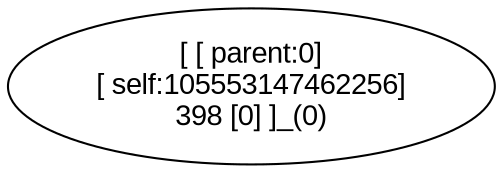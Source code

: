 digraph BST {
    node [fontname="Arial"];
    "[ [ parent:0]
[ self:105553147462256]
398 [0] ]_(0)";
}
